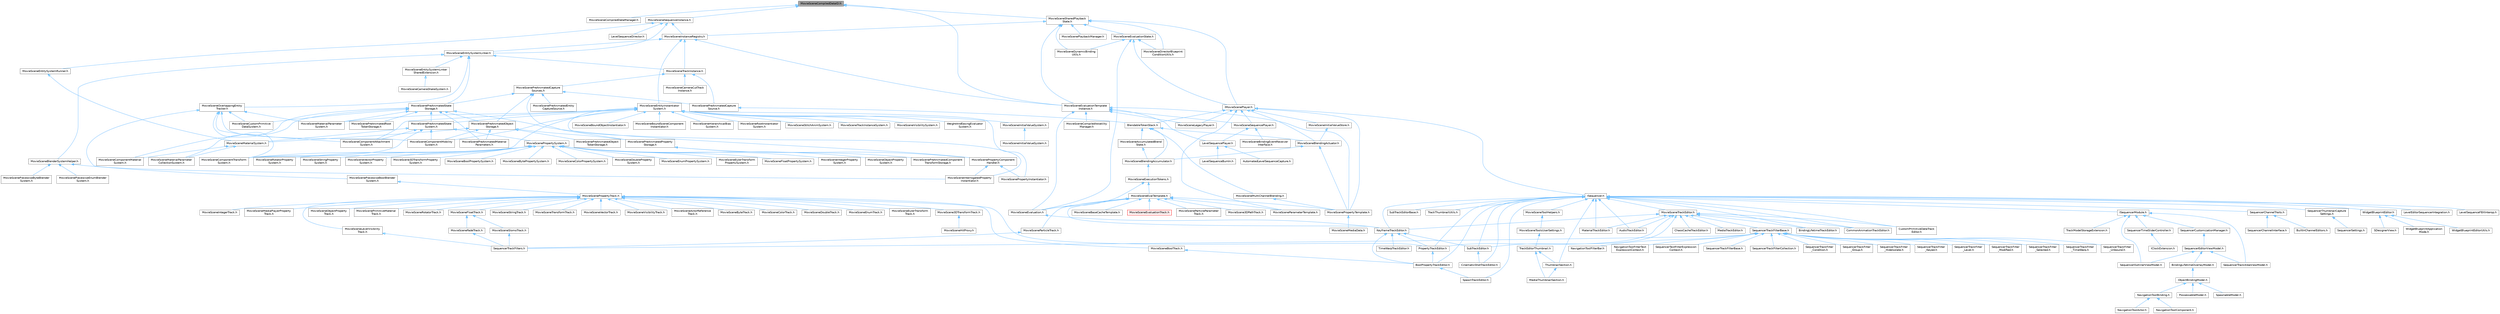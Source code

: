 digraph "MovieSceneCompiledDataID.h"
{
 // INTERACTIVE_SVG=YES
 // LATEX_PDF_SIZE
  bgcolor="transparent";
  edge [fontname=Helvetica,fontsize=10,labelfontname=Helvetica,labelfontsize=10];
  node [fontname=Helvetica,fontsize=10,shape=box,height=0.2,width=0.4];
  Node1 [id="Node000001",label="MovieSceneCompiledDataID.h",height=0.2,width=0.4,color="gray40", fillcolor="grey60", style="filled", fontcolor="black",tooltip=" "];
  Node1 -> Node2 [id="edge1_Node000001_Node000002",dir="back",color="steelblue1",style="solid",tooltip=" "];
  Node2 [id="Node000002",label="MovieSceneCompiledDataManager.h",height=0.2,width=0.4,color="grey40", fillcolor="white", style="filled",URL="$d7/d59/MovieSceneCompiledDataManager_8h.html",tooltip=" "];
  Node1 -> Node3 [id="edge2_Node000001_Node000003",dir="back",color="steelblue1",style="solid",tooltip=" "];
  Node3 [id="Node000003",label="MovieSceneEvaluationTemplate\lInstance.h",height=0.2,width=0.4,color="grey40", fillcolor="white", style="filled",URL="$dc/d63/MovieSceneEvaluationTemplateInstance_8h.html",tooltip=" "];
  Node3 -> Node4 [id="edge3_Node000003_Node000004",dir="back",color="steelblue1",style="solid",tooltip=" "];
  Node4 [id="Node000004",label="LevelSequencePlayer.h",height=0.2,width=0.4,color="grey40", fillcolor="white", style="filled",URL="$d0/d5e/LevelSequencePlayer_8h.html",tooltip=" "];
  Node4 -> Node5 [id="edge4_Node000004_Node000005",dir="back",color="steelblue1",style="solid",tooltip=" "];
  Node5 [id="Node000005",label="AutomatedLevelSequenceCapture.h",height=0.2,width=0.4,color="grey40", fillcolor="white", style="filled",URL="$d4/d3e/AutomatedLevelSequenceCapture_8h.html",tooltip=" "];
  Node4 -> Node6 [id="edge5_Node000004_Node000006",dir="back",color="steelblue1",style="solid",tooltip=" "];
  Node6 [id="Node000006",label="LevelSequenceBurnIn.h",height=0.2,width=0.4,color="grey40", fillcolor="white", style="filled",URL="$d2/d6b/LevelSequenceBurnIn_8h.html",tooltip=" "];
  Node3 -> Node7 [id="edge6_Node000003_Node000007",dir="back",color="steelblue1",style="solid",tooltip=" "];
  Node7 [id="Node000007",label="MovieSceneCompiledVolatility\lManager.h",height=0.2,width=0.4,color="grey40", fillcolor="white", style="filled",URL="$db/ddd/MovieSceneCompiledVolatilityManager_8h.html",tooltip=" "];
  Node3 -> Node8 [id="edge7_Node000003_Node000008",dir="back",color="steelblue1",style="solid",tooltip=" "];
  Node8 [id="Node000008",label="MovieSceneEvaluation.h",height=0.2,width=0.4,color="grey40", fillcolor="white", style="filled",URL="$dc/ded/MovieSceneEvaluation_8h.html",tooltip=" "];
  Node8 -> Node9 [id="edge8_Node000008_Node000009",dir="back",color="steelblue1",style="solid",tooltip=" "];
  Node9 [id="Node000009",label="KeyframeTrackEditor.h",height=0.2,width=0.4,color="grey40", fillcolor="white", style="filled",URL="$dd/d47/KeyframeTrackEditor_8h.html",tooltip=" "];
  Node9 -> Node10 [id="edge9_Node000009_Node000010",dir="back",color="steelblue1",style="solid",tooltip=" "];
  Node10 [id="Node000010",label="BoolPropertyTrackEditor.h",height=0.2,width=0.4,color="grey40", fillcolor="white", style="filled",URL="$db/d07/BoolPropertyTrackEditor_8h.html",tooltip=" "];
  Node10 -> Node11 [id="edge10_Node000010_Node000011",dir="back",color="steelblue1",style="solid",tooltip=" "];
  Node11 [id="Node000011",label="SpawnTrackEditor.h",height=0.2,width=0.4,color="grey40", fillcolor="white", style="filled",URL="$d5/dac/SpawnTrackEditor_8h.html",tooltip=" "];
  Node9 -> Node12 [id="edge11_Node000009_Node000012",dir="back",color="steelblue1",style="solid",tooltip=" "];
  Node12 [id="Node000012",label="PropertyTrackEditor.h",height=0.2,width=0.4,color="grey40", fillcolor="white", style="filled",URL="$da/d9a/PropertyTrackEditor_8h.html",tooltip=" "];
  Node12 -> Node10 [id="edge12_Node000012_Node000010",dir="back",color="steelblue1",style="solid",tooltip=" "];
  Node9 -> Node13 [id="edge13_Node000009_Node000013",dir="back",color="steelblue1",style="solid",tooltip=" "];
  Node13 [id="Node000013",label="SubTrackEditor.h",height=0.2,width=0.4,color="grey40", fillcolor="white", style="filled",URL="$d8/d5b/SubTrackEditor_8h.html",tooltip=" "];
  Node13 -> Node14 [id="edge14_Node000013_Node000014",dir="back",color="steelblue1",style="solid",tooltip=" "];
  Node14 [id="Node000014",label="CinematicShotTrackEditor.h",height=0.2,width=0.4,color="grey40", fillcolor="white", style="filled",URL="$d3/d0c/CinematicShotTrackEditor_8h.html",tooltip=" "];
  Node9 -> Node15 [id="edge15_Node000009_Node000015",dir="back",color="steelblue1",style="solid",tooltip=" "];
  Node15 [id="Node000015",label="TimeWarpTrackEditor.h",height=0.2,width=0.4,color="grey40", fillcolor="white", style="filled",URL="$dc/d2e/TimeWarpTrackEditor_8h.html",tooltip=" "];
  Node3 -> Node16 [id="edge16_Node000003_Node000016",dir="back",color="steelblue1",style="solid",tooltip=" "];
  Node16 [id="Node000016",label="MovieSceneLegacyPlayer.h",height=0.2,width=0.4,color="grey40", fillcolor="white", style="filled",URL="$d7/dfb/MovieSceneLegacyPlayer_8h.html",tooltip=" "];
  Node3 -> Node17 [id="edge17_Node000003_Node000017",dir="back",color="steelblue1",style="solid",tooltip=" "];
  Node17 [id="Node000017",label="MovieScenePropertyTemplate.h",height=0.2,width=0.4,color="grey40", fillcolor="white", style="filled",URL="$d9/d24/MovieScenePropertyTemplate_8h.html",tooltip=" "];
  Node17 -> Node18 [id="edge18_Node000017_Node000018",dir="back",color="steelblue1",style="solid",tooltip=" "];
  Node18 [id="Node000018",label="MovieSceneMediaData.h",height=0.2,width=0.4,color="grey40", fillcolor="white", style="filled",URL="$de/db0/MovieSceneMediaData_8h.html",tooltip=" "];
  Node3 -> Node19 [id="edge19_Node000003_Node000019",dir="back",color="steelblue1",style="solid",tooltip=" "];
  Node19 [id="Node000019",label="MovieSceneSequencePlayer.h",height=0.2,width=0.4,color="grey40", fillcolor="white", style="filled",URL="$d3/d08/MovieSceneSequencePlayer_8h.html",tooltip=" "];
  Node19 -> Node4 [id="edge20_Node000019_Node000004",dir="back",color="steelblue1",style="solid",tooltip=" "];
  Node19 -> Node20 [id="edge21_Node000019_Node000020",dir="back",color="steelblue1",style="solid",tooltip=" "];
  Node20 [id="Node000020",label="MovieSceneBindingEventReceiver\lInterface.h",height=0.2,width=0.4,color="grey40", fillcolor="white", style="filled",URL="$df/d39/MovieSceneBindingEventReceiverInterface_8h.html",tooltip=" "];
  Node1 -> Node21 [id="edge22_Node000001_Node000021",dir="back",color="steelblue1",style="solid",tooltip=" "];
  Node21 [id="Node000021",label="MovieSceneSequenceInstance.h",height=0.2,width=0.4,color="grey40", fillcolor="white", style="filled",URL="$d1/d07/MovieSceneSequenceInstance_8h.html",tooltip=" "];
  Node21 -> Node22 [id="edge23_Node000021_Node000022",dir="back",color="steelblue1",style="solid",tooltip=" "];
  Node22 [id="Node000022",label="LevelSequenceDirector.h",height=0.2,width=0.4,color="grey40", fillcolor="white", style="filled",URL="$d8/d00/LevelSequenceDirector_8h.html",tooltip=" "];
  Node21 -> Node23 [id="edge24_Node000021_Node000023",dir="back",color="steelblue1",style="solid",tooltip=" "];
  Node23 [id="Node000023",label="MovieSceneEntitySystemLinker.h",height=0.2,width=0.4,color="grey40", fillcolor="white", style="filled",URL="$d9/d16/MovieSceneEntitySystemLinker_8h.html",tooltip=" "];
  Node23 -> Node24 [id="edge25_Node000023_Node000024",dir="back",color="steelblue1",style="solid",tooltip=" "];
  Node24 [id="Node000024",label="MovieSceneBlenderSystemHelper.h",height=0.2,width=0.4,color="grey40", fillcolor="white", style="filled",URL="$d5/d47/MovieSceneBlenderSystemHelper_8h.html",tooltip=" "];
  Node24 -> Node25 [id="edge26_Node000024_Node000025",dir="back",color="steelblue1",style="solid",tooltip=" "];
  Node25 [id="Node000025",label="MovieScenePiecewiseBoolBlender\lSystem.h",height=0.2,width=0.4,color="grey40", fillcolor="white", style="filled",URL="$d7/d27/MovieScenePiecewiseBoolBlenderSystem_8h.html",tooltip=" "];
  Node25 -> Node26 [id="edge27_Node000025_Node000026",dir="back",color="steelblue1",style="solid",tooltip=" "];
  Node26 [id="Node000026",label="MovieScenePropertyTrack.h",height=0.2,width=0.4,color="grey40", fillcolor="white", style="filled",URL="$da/d0c/MovieScenePropertyTrack_8h.html",tooltip=" "];
  Node26 -> Node27 [id="edge28_Node000026_Node000027",dir="back",color="steelblue1",style="solid",tooltip=" "];
  Node27 [id="Node000027",label="MovieScene3DTransformTrack.h",height=0.2,width=0.4,color="grey40", fillcolor="white", style="filled",URL="$d9/d06/MovieScene3DTransformTrack_8h.html",tooltip=" "];
  Node27 -> Node28 [id="edge29_Node000027_Node000028",dir="back",color="steelblue1",style="solid",tooltip=" "];
  Node28 [id="Node000028",label="MovieSceneHitProxy.h",height=0.2,width=0.4,color="grey40", fillcolor="white", style="filled",URL="$d0/d01/MovieSceneHitProxy_8h.html",tooltip=" "];
  Node26 -> Node29 [id="edge30_Node000026_Node000029",dir="back",color="steelblue1",style="solid",tooltip=" "];
  Node29 [id="Node000029",label="MovieSceneActorReference\lTrack.h",height=0.2,width=0.4,color="grey40", fillcolor="white", style="filled",URL="$d9/d9b/MovieSceneActorReferenceTrack_8h.html",tooltip=" "];
  Node26 -> Node30 [id="edge31_Node000026_Node000030",dir="back",color="steelblue1",style="solid",tooltip=" "];
  Node30 [id="Node000030",label="MovieSceneBoolTrack.h",height=0.2,width=0.4,color="grey40", fillcolor="white", style="filled",URL="$d7/ddf/MovieSceneBoolTrack_8h.html",tooltip=" "];
  Node30 -> Node10 [id="edge32_Node000030_Node000010",dir="back",color="steelblue1",style="solid",tooltip=" "];
  Node26 -> Node31 [id="edge33_Node000026_Node000031",dir="back",color="steelblue1",style="solid",tooltip=" "];
  Node31 [id="Node000031",label="MovieSceneByteTrack.h",height=0.2,width=0.4,color="grey40", fillcolor="white", style="filled",URL="$dc/d79/MovieSceneByteTrack_8h.html",tooltip=" "];
  Node26 -> Node32 [id="edge34_Node000026_Node000032",dir="back",color="steelblue1",style="solid",tooltip=" "];
  Node32 [id="Node000032",label="MovieSceneColorTrack.h",height=0.2,width=0.4,color="grey40", fillcolor="white", style="filled",URL="$d8/df9/MovieSceneColorTrack_8h.html",tooltip=" "];
  Node26 -> Node33 [id="edge35_Node000026_Node000033",dir="back",color="steelblue1",style="solid",tooltip=" "];
  Node33 [id="Node000033",label="MovieSceneDoubleTrack.h",height=0.2,width=0.4,color="grey40", fillcolor="white", style="filled",URL="$de/d31/MovieSceneDoubleTrack_8h.html",tooltip=" "];
  Node26 -> Node34 [id="edge36_Node000026_Node000034",dir="back",color="steelblue1",style="solid",tooltip=" "];
  Node34 [id="Node000034",label="MovieSceneEnumTrack.h",height=0.2,width=0.4,color="grey40", fillcolor="white", style="filled",URL="$d6/d95/MovieSceneEnumTrack_8h.html",tooltip=" "];
  Node26 -> Node35 [id="edge37_Node000026_Node000035",dir="back",color="steelblue1",style="solid",tooltip=" "];
  Node35 [id="Node000035",label="MovieSceneEulerTransform\lTrack.h",height=0.2,width=0.4,color="grey40", fillcolor="white", style="filled",URL="$d7/d3a/MovieSceneEulerTransformTrack_8h.html",tooltip=" "];
  Node26 -> Node36 [id="edge38_Node000026_Node000036",dir="back",color="steelblue1",style="solid",tooltip=" "];
  Node36 [id="Node000036",label="MovieSceneFloatTrack.h",height=0.2,width=0.4,color="grey40", fillcolor="white", style="filled",URL="$dc/d88/MovieSceneFloatTrack_8h.html",tooltip=" "];
  Node36 -> Node37 [id="edge39_Node000036_Node000037",dir="back",color="steelblue1",style="solid",tooltip=" "];
  Node37 [id="Node000037",label="MovieSceneFadeTrack.h",height=0.2,width=0.4,color="grey40", fillcolor="white", style="filled",URL="$d3/dd6/MovieSceneFadeTrack_8h.html",tooltip=" "];
  Node37 -> Node38 [id="edge40_Node000037_Node000038",dir="back",color="steelblue1",style="solid",tooltip=" "];
  Node38 [id="Node000038",label="SequencerTrackFilters.h",height=0.2,width=0.4,color="grey40", fillcolor="white", style="filled",URL="$df/d72/SequencerTrackFilters_8h.html",tooltip=" "];
  Node36 -> Node39 [id="edge41_Node000036_Node000039",dir="back",color="steelblue1",style="solid",tooltip=" "];
  Node39 [id="Node000039",label="MovieSceneSlomoTrack.h",height=0.2,width=0.4,color="grey40", fillcolor="white", style="filled",URL="$d3/d88/MovieSceneSlomoTrack_8h.html",tooltip=" "];
  Node39 -> Node38 [id="edge42_Node000039_Node000038",dir="back",color="steelblue1",style="solid",tooltip=" "];
  Node26 -> Node40 [id="edge43_Node000026_Node000040",dir="back",color="steelblue1",style="solid",tooltip=" "];
  Node40 [id="Node000040",label="MovieSceneIntegerTrack.h",height=0.2,width=0.4,color="grey40", fillcolor="white", style="filled",URL="$d9/d1a/MovieSceneIntegerTrack_8h.html",tooltip=" "];
  Node26 -> Node41 [id="edge44_Node000026_Node000041",dir="back",color="steelblue1",style="solid",tooltip=" "];
  Node41 [id="Node000041",label="MovieSceneLevelVisibility\lTrack.h",height=0.2,width=0.4,color="grey40", fillcolor="white", style="filled",URL="$d8/dae/MovieSceneLevelVisibilityTrack_8h.html",tooltip=" "];
  Node41 -> Node38 [id="edge45_Node000041_Node000038",dir="back",color="steelblue1",style="solid",tooltip=" "];
  Node26 -> Node42 [id="edge46_Node000026_Node000042",dir="back",color="steelblue1",style="solid",tooltip=" "];
  Node42 [id="Node000042",label="MovieSceneMediaPlayerProperty\lTrack.h",height=0.2,width=0.4,color="grey40", fillcolor="white", style="filled",URL="$d4/da1/MovieSceneMediaPlayerPropertyTrack_8h.html",tooltip=" "];
  Node26 -> Node43 [id="edge47_Node000026_Node000043",dir="back",color="steelblue1",style="solid",tooltip=" "];
  Node43 [id="Node000043",label="MovieSceneObjectProperty\lTrack.h",height=0.2,width=0.4,color="grey40", fillcolor="white", style="filled",URL="$dc/da9/MovieSceneObjectPropertyTrack_8h.html",tooltip=" "];
  Node26 -> Node44 [id="edge48_Node000026_Node000044",dir="back",color="steelblue1",style="solid",tooltip=" "];
  Node44 [id="Node000044",label="MovieScenePrimitiveMaterial\lTrack.h",height=0.2,width=0.4,color="grey40", fillcolor="white", style="filled",URL="$dc/dc4/MovieScenePrimitiveMaterialTrack_8h.html",tooltip=" "];
  Node26 -> Node45 [id="edge49_Node000026_Node000045",dir="back",color="steelblue1",style="solid",tooltip=" "];
  Node45 [id="Node000045",label="MovieSceneRotatorTrack.h",height=0.2,width=0.4,color="grey40", fillcolor="white", style="filled",URL="$d3/d8f/MovieSceneRotatorTrack_8h.html",tooltip=" "];
  Node26 -> Node46 [id="edge50_Node000026_Node000046",dir="back",color="steelblue1",style="solid",tooltip=" "];
  Node46 [id="Node000046",label="MovieSceneStringTrack.h",height=0.2,width=0.4,color="grey40", fillcolor="white", style="filled",URL="$dd/d54/MovieSceneStringTrack_8h.html",tooltip=" "];
  Node26 -> Node47 [id="edge51_Node000026_Node000047",dir="back",color="steelblue1",style="solid",tooltip=" "];
  Node47 [id="Node000047",label="MovieSceneTransformTrack.h",height=0.2,width=0.4,color="grey40", fillcolor="white", style="filled",URL="$df/d57/MovieSceneTransformTrack_8h.html",tooltip=" "];
  Node26 -> Node48 [id="edge52_Node000026_Node000048",dir="back",color="steelblue1",style="solid",tooltip=" "];
  Node48 [id="Node000048",label="MovieSceneVectorTrack.h",height=0.2,width=0.4,color="grey40", fillcolor="white", style="filled",URL="$d8/d5e/MovieSceneVectorTrack_8h.html",tooltip=" "];
  Node26 -> Node49 [id="edge53_Node000026_Node000049",dir="back",color="steelblue1",style="solid",tooltip=" "];
  Node49 [id="Node000049",label="MovieSceneVisibilityTrack.h",height=0.2,width=0.4,color="grey40", fillcolor="white", style="filled",URL="$dd/d5e/MovieSceneVisibilityTrack_8h.html",tooltip=" "];
  Node26 -> Node12 [id="edge54_Node000026_Node000012",dir="back",color="steelblue1",style="solid",tooltip=" "];
  Node24 -> Node50 [id="edge55_Node000024_Node000050",dir="back",color="steelblue1",style="solid",tooltip=" "];
  Node50 [id="Node000050",label="MovieScenePiecewiseByteBlender\lSystem.h",height=0.2,width=0.4,color="grey40", fillcolor="white", style="filled",URL="$d7/dde/MovieScenePiecewiseByteBlenderSystem_8h.html",tooltip=" "];
  Node24 -> Node51 [id="edge56_Node000024_Node000051",dir="back",color="steelblue1",style="solid",tooltip=" "];
  Node51 [id="Node000051",label="MovieScenePiecewiseEnumBlender\lSystem.h",height=0.2,width=0.4,color="grey40", fillcolor="white", style="filled",URL="$d4/dfe/MovieScenePiecewiseEnumBlenderSystem_8h.html",tooltip=" "];
  Node23 -> Node52 [id="edge57_Node000023_Node000052",dir="back",color="steelblue1",style="solid",tooltip=" "];
  Node52 [id="Node000052",label="MovieSceneEntitySystemLinker\lSharedExtension.h",height=0.2,width=0.4,color="grey40", fillcolor="white", style="filled",URL="$dc/df1/MovieSceneEntitySystemLinkerSharedExtension_8h.html",tooltip=" "];
  Node52 -> Node53 [id="edge58_Node000052_Node000053",dir="back",color="steelblue1",style="solid",tooltip=" "];
  Node53 [id="Node000053",label="MovieSceneCameraShakeSystem.h",height=0.2,width=0.4,color="grey40", fillcolor="white", style="filled",URL="$d2/dcc/MovieSceneCameraShakeSystem_8h.html",tooltip=" "];
  Node23 -> Node54 [id="edge59_Node000023_Node000054",dir="back",color="steelblue1",style="solid",tooltip=" "];
  Node54 [id="Node000054",label="MovieSceneOverlappingEntity\lTracker.h",height=0.2,width=0.4,color="grey40", fillcolor="white", style="filled",URL="$db/d41/MovieSceneOverlappingEntityTracker_8h.html",tooltip=" "];
  Node54 -> Node55 [id="edge60_Node000054_Node000055",dir="back",color="steelblue1",style="solid",tooltip=" "];
  Node55 [id="Node000055",label="MovieSceneComponentAttachment\lSystem.h",height=0.2,width=0.4,color="grey40", fillcolor="white", style="filled",URL="$d9/db3/MovieSceneComponentAttachmentSystem_8h.html",tooltip=" "];
  Node54 -> Node56 [id="edge61_Node000054_Node000056",dir="back",color="steelblue1",style="solid",tooltip=" "];
  Node56 [id="Node000056",label="MovieSceneComponentMobility\lSystem.h",height=0.2,width=0.4,color="grey40", fillcolor="white", style="filled",URL="$d7/dca/MovieSceneComponentMobilitySystem_8h.html",tooltip=" "];
  Node54 -> Node57 [id="edge62_Node000054_Node000057",dir="back",color="steelblue1",style="solid",tooltip=" "];
  Node57 [id="Node000057",label="MovieSceneComponentTransform\lSystem.h",height=0.2,width=0.4,color="grey40", fillcolor="white", style="filled",URL="$d1/d3e/MovieSceneComponentTransformSystem_8h.html",tooltip=" "];
  Node54 -> Node58 [id="edge63_Node000054_Node000058",dir="back",color="steelblue1",style="solid",tooltip=" "];
  Node58 [id="Node000058",label="MovieSceneCustomPrimitive\lDataSystem.h",height=0.2,width=0.4,color="grey40", fillcolor="white", style="filled",URL="$d1/da0/MovieSceneCustomPrimitiveDataSystem_8h.html",tooltip=" "];
  Node54 -> Node59 [id="edge64_Node000054_Node000059",dir="back",color="steelblue1",style="solid",tooltip=" "];
  Node59 [id="Node000059",label="MovieSceneInterrogatedProperty\lInstantiator.h",height=0.2,width=0.4,color="grey40", fillcolor="white", style="filled",URL="$df/d43/MovieSceneInterrogatedPropertyInstantiator_8h.html",tooltip=" "];
  Node54 -> Node60 [id="edge65_Node000054_Node000060",dir="back",color="steelblue1",style="solid",tooltip=" "];
  Node60 [id="Node000060",label="MovieSceneMaterialParameter\lSystem.h",height=0.2,width=0.4,color="grey40", fillcolor="white", style="filled",URL="$d9/d38/MovieSceneMaterialParameterSystem_8h.html",tooltip=" "];
  Node23 -> Node61 [id="edge66_Node000023_Node000061",dir="back",color="steelblue1",style="solid",tooltip=" "];
  Node61 [id="Node000061",label="MovieScenePreAnimatedState\lStorage.h",height=0.2,width=0.4,color="grey40", fillcolor="white", style="filled",URL="$db/d56/MovieScenePreAnimatedStateStorage_8h.html",tooltip=" "];
  Node61 -> Node62 [id="edge67_Node000061_Node000062",dir="back",color="steelblue1",style="solid",tooltip=" "];
  Node62 [id="Node000062",label="MovieSceneComponentMaterial\lSystem.h",height=0.2,width=0.4,color="grey40", fillcolor="white", style="filled",URL="$d7/d7c/MovieSceneComponentMaterialSystem_8h.html",tooltip=" "];
  Node61 -> Node58 [id="edge68_Node000061_Node000058",dir="back",color="steelblue1",style="solid",tooltip=" "];
  Node61 -> Node63 [id="edge69_Node000061_Node000063",dir="back",color="steelblue1",style="solid",tooltip=" "];
  Node63 [id="Node000063",label="MovieSceneMaterialParameter\lCollectionSystem.h",height=0.2,width=0.4,color="grey40", fillcolor="white", style="filled",URL="$d4/d18/MovieSceneMaterialParameterCollectionSystem_8h.html",tooltip=" "];
  Node61 -> Node60 [id="edge70_Node000061_Node000060",dir="back",color="steelblue1",style="solid",tooltip=" "];
  Node61 -> Node64 [id="edge71_Node000061_Node000064",dir="back",color="steelblue1",style="solid",tooltip=" "];
  Node64 [id="Node000064",label="MovieScenePreAnimatedMaterial\lParameters.h",height=0.2,width=0.4,color="grey40", fillcolor="white", style="filled",URL="$d9/dac/MovieScenePreAnimatedMaterialParameters_8h.html",tooltip=" "];
  Node61 -> Node65 [id="edge72_Node000061_Node000065",dir="back",color="steelblue1",style="solid",tooltip=" "];
  Node65 [id="Node000065",label="MovieScenePreAnimatedObject\lStorage.h",height=0.2,width=0.4,color="grey40", fillcolor="white", style="filled",URL="$d1/dc5/MovieScenePreAnimatedObjectStorage_8h.html",tooltip=" "];
  Node65 -> Node56 [id="edge73_Node000065_Node000056",dir="back",color="steelblue1",style="solid",tooltip=" "];
  Node65 -> Node66 [id="edge74_Node000065_Node000066",dir="back",color="steelblue1",style="solid",tooltip=" "];
  Node66 [id="Node000066",label="MovieSceneMaterialSystem.h",height=0.2,width=0.4,color="grey40", fillcolor="white", style="filled",URL="$d2/d2f/MovieSceneMaterialSystem_8h.html",tooltip=" "];
  Node66 -> Node62 [id="edge75_Node000066_Node000062",dir="back",color="steelblue1",style="solid",tooltip=" "];
  Node66 -> Node63 [id="edge76_Node000066_Node000063",dir="back",color="steelblue1",style="solid",tooltip=" "];
  Node65 -> Node64 [id="edge77_Node000065_Node000064",dir="back",color="steelblue1",style="solid",tooltip=" "];
  Node65 -> Node67 [id="edge78_Node000065_Node000067",dir="back",color="steelblue1",style="solid",tooltip=" "];
  Node67 [id="Node000067",label="MovieScenePreAnimatedObject\lTokenStorage.h",height=0.2,width=0.4,color="grey40", fillcolor="white", style="filled",URL="$dc/d07/MovieScenePreAnimatedObjectTokenStorage_8h.html",tooltip=" "];
  Node65 -> Node68 [id="edge79_Node000065_Node000068",dir="back",color="steelblue1",style="solid",tooltip=" "];
  Node68 [id="Node000068",label="MovieScenePreAnimatedProperty\lStorage.h",height=0.2,width=0.4,color="grey40", fillcolor="white", style="filled",URL="$de/d55/MovieScenePreAnimatedPropertyStorage_8h.html",tooltip=" "];
  Node68 -> Node69 [id="edge80_Node000068_Node000069",dir="back",color="steelblue1",style="solid",tooltip=" "];
  Node69 [id="Node000069",label="MovieScenePreAnimatedComponent\lTransformStorage.h",height=0.2,width=0.4,color="grey40", fillcolor="white", style="filled",URL="$d9/d84/MovieScenePreAnimatedComponentTransformStorage_8h.html",tooltip=" "];
  Node68 -> Node70 [id="edge81_Node000068_Node000070",dir="back",color="steelblue1",style="solid",tooltip=" "];
  Node70 [id="Node000070",label="MovieScenePropertyComponent\lHandler.h",height=0.2,width=0.4,color="grey40", fillcolor="white", style="filled",URL="$d1/d1c/MovieScenePropertyComponentHandler_8h.html",tooltip=" "];
  Node70 -> Node59 [id="edge82_Node000070_Node000059",dir="back",color="steelblue1",style="solid",tooltip=" "];
  Node70 -> Node71 [id="edge83_Node000070_Node000071",dir="back",color="steelblue1",style="solid",tooltip=" "];
  Node71 [id="Node000071",label="MovieScenePropertyInstantiator.h",height=0.2,width=0.4,color="grey40", fillcolor="white", style="filled",URL="$d2/ddc/MovieScenePropertyInstantiator_8h.html",tooltip=" "];
  Node61 -> Node72 [id="edge84_Node000061_Node000072",dir="back",color="steelblue1",style="solid",tooltip=" "];
  Node72 [id="Node000072",label="MovieScenePreAnimatedRoot\lTokenStorage.h",height=0.2,width=0.4,color="grey40", fillcolor="white", style="filled",URL="$d1/db6/MovieScenePreAnimatedRootTokenStorage_8h.html",tooltip=" "];
  Node61 -> Node73 [id="edge85_Node000061_Node000073",dir="back",color="steelblue1",style="solid",tooltip=" "];
  Node73 [id="Node000073",label="MovieScenePreAnimatedState\lSystem.h",height=0.2,width=0.4,color="grey40", fillcolor="white", style="filled",URL="$df/d2d/MovieScenePreAnimatedStateSystem_8h.html",tooltip=" "];
  Node73 -> Node55 [id="edge86_Node000073_Node000055",dir="back",color="steelblue1",style="solid",tooltip=" "];
  Node73 -> Node56 [id="edge87_Node000073_Node000056",dir="back",color="steelblue1",style="solid",tooltip=" "];
  Node73 -> Node57 [id="edge88_Node000073_Node000057",dir="back",color="steelblue1",style="solid",tooltip=" "];
  Node73 -> Node66 [id="edge89_Node000073_Node000066",dir="back",color="steelblue1",style="solid",tooltip=" "];
  Node73 -> Node74 [id="edge90_Node000073_Node000074",dir="back",color="steelblue1",style="solid",tooltip=" "];
  Node74 [id="Node000074",label="MovieScenePropertySystem.h",height=0.2,width=0.4,color="grey40", fillcolor="white", style="filled",URL="$dd/d75/MovieScenePropertySystem_8h.html",tooltip=" "];
  Node74 -> Node75 [id="edge91_Node000074_Node000075",dir="back",color="steelblue1",style="solid",tooltip=" "];
  Node75 [id="Node000075",label="MovieScene3DTransformProperty\lSystem.h",height=0.2,width=0.4,color="grey40", fillcolor="white", style="filled",URL="$dc/d97/MovieScene3DTransformPropertySystem_8h.html",tooltip=" "];
  Node74 -> Node76 [id="edge92_Node000074_Node000076",dir="back",color="steelblue1",style="solid",tooltip=" "];
  Node76 [id="Node000076",label="MovieSceneBoolPropertySystem.h",height=0.2,width=0.4,color="grey40", fillcolor="white", style="filled",URL="$d4/d0f/MovieSceneBoolPropertySystem_8h.html",tooltip=" "];
  Node74 -> Node77 [id="edge93_Node000074_Node000077",dir="back",color="steelblue1",style="solid",tooltip=" "];
  Node77 [id="Node000077",label="MovieSceneBytePropertySystem.h",height=0.2,width=0.4,color="grey40", fillcolor="white", style="filled",URL="$d7/d22/MovieSceneBytePropertySystem_8h.html",tooltip=" "];
  Node74 -> Node78 [id="edge94_Node000074_Node000078",dir="back",color="steelblue1",style="solid",tooltip=" "];
  Node78 [id="Node000078",label="MovieSceneColorPropertySystem.h",height=0.2,width=0.4,color="grey40", fillcolor="white", style="filled",URL="$d4/d03/MovieSceneColorPropertySystem_8h.html",tooltip=" "];
  Node74 -> Node57 [id="edge95_Node000074_Node000057",dir="back",color="steelblue1",style="solid",tooltip=" "];
  Node74 -> Node79 [id="edge96_Node000074_Node000079",dir="back",color="steelblue1",style="solid",tooltip=" "];
  Node79 [id="Node000079",label="MovieSceneDoubleProperty\lSystem.h",height=0.2,width=0.4,color="grey40", fillcolor="white", style="filled",URL="$df/d84/MovieSceneDoublePropertySystem_8h.html",tooltip=" "];
  Node74 -> Node80 [id="edge97_Node000074_Node000080",dir="back",color="steelblue1",style="solid",tooltip=" "];
  Node80 [id="Node000080",label="MovieSceneEnumPropertySystem.h",height=0.2,width=0.4,color="grey40", fillcolor="white", style="filled",URL="$d7/dc8/MovieSceneEnumPropertySystem_8h.html",tooltip=" "];
  Node74 -> Node81 [id="edge98_Node000074_Node000081",dir="back",color="steelblue1",style="solid",tooltip=" "];
  Node81 [id="Node000081",label="MovieSceneEulerTransform\lPropertySystem.h",height=0.2,width=0.4,color="grey40", fillcolor="white", style="filled",URL="$dd/d14/MovieSceneEulerTransformPropertySystem_8h.html",tooltip=" "];
  Node74 -> Node82 [id="edge99_Node000074_Node000082",dir="back",color="steelblue1",style="solid",tooltip=" "];
  Node82 [id="Node000082",label="MovieSceneFloatPropertySystem.h",height=0.2,width=0.4,color="grey40", fillcolor="white", style="filled",URL="$d0/de6/MovieSceneFloatPropertySystem_8h.html",tooltip=" "];
  Node74 -> Node83 [id="edge100_Node000074_Node000083",dir="back",color="steelblue1",style="solid",tooltip=" "];
  Node83 [id="Node000083",label="MovieSceneIntegerProperty\lSystem.h",height=0.2,width=0.4,color="grey40", fillcolor="white", style="filled",URL="$d3/d1a/MovieSceneIntegerPropertySystem_8h.html",tooltip=" "];
  Node74 -> Node84 [id="edge101_Node000074_Node000084",dir="back",color="steelblue1",style="solid",tooltip=" "];
  Node84 [id="Node000084",label="MovieSceneObjectProperty\lSystem.h",height=0.2,width=0.4,color="grey40", fillcolor="white", style="filled",URL="$d8/d20/MovieSceneObjectPropertySystem_8h.html",tooltip=" "];
  Node74 -> Node85 [id="edge102_Node000074_Node000085",dir="back",color="steelblue1",style="solid",tooltip=" "];
  Node85 [id="Node000085",label="MovieSceneRotatorProperty\lSystem.h",height=0.2,width=0.4,color="grey40", fillcolor="white", style="filled",URL="$d6/d74/MovieSceneRotatorPropertySystem_8h.html",tooltip=" "];
  Node74 -> Node86 [id="edge103_Node000074_Node000086",dir="back",color="steelblue1",style="solid",tooltip=" "];
  Node86 [id="Node000086",label="MovieSceneStringProperty\lSystem.h",height=0.2,width=0.4,color="grey40", fillcolor="white", style="filled",URL="$d8/d8f/MovieSceneStringPropertySystem_8h.html",tooltip=" "];
  Node74 -> Node87 [id="edge104_Node000074_Node000087",dir="back",color="steelblue1",style="solid",tooltip=" "];
  Node87 [id="Node000087",label="MovieSceneVectorProperty\lSystem.h",height=0.2,width=0.4,color="grey40", fillcolor="white", style="filled",URL="$da/d10/MovieSceneVectorPropertySystem_8h.html",tooltip=" "];
  Node61 -> Node70 [id="edge105_Node000061_Node000070",dir="back",color="steelblue1",style="solid",tooltip=" "];
  Node23 -> Node88 [id="edge106_Node000023_Node000088",dir="back",color="steelblue1",style="solid",tooltip=" "];
  Node88 [id="Node000088",label="MovieSceneTrackInstance.h",height=0.2,width=0.4,color="grey40", fillcolor="white", style="filled",URL="$d4/d28/MovieSceneTrackInstance_8h.html",tooltip=" "];
  Node88 -> Node89 [id="edge107_Node000088_Node000089",dir="back",color="steelblue1",style="solid",tooltip=" "];
  Node89 [id="Node000089",label="MovieSceneCameraCutTrack\lInstance.h",height=0.2,width=0.4,color="grey40", fillcolor="white", style="filled",URL="$d3/d37/MovieSceneCameraCutTrackInstance_8h.html",tooltip=" "];
  Node88 -> Node90 [id="edge108_Node000088_Node000090",dir="back",color="steelblue1",style="solid",tooltip=" "];
  Node90 [id="Node000090",label="MovieScenePreAnimatedCapture\lSource.h",height=0.2,width=0.4,color="grey40", fillcolor="white", style="filled",URL="$d8/dd1/MovieScenePreAnimatedCaptureSource_8h.html",tooltip=" "];
  Node90 -> Node91 [id="edge109_Node000090_Node000091",dir="back",color="steelblue1",style="solid",tooltip=" "];
  Node91 [id="Node000091",label="BlendableTokenStack.h",height=0.2,width=0.4,color="grey40", fillcolor="white", style="filled",URL="$de/d3e/BlendableTokenStack_8h.html",tooltip=" "];
  Node91 -> Node92 [id="edge110_Node000091_Node000092",dir="back",color="steelblue1",style="solid",tooltip=" "];
  Node92 [id="Node000092",label="MovieSceneAccumulatedBlend\lState.h",height=0.2,width=0.4,color="grey40", fillcolor="white", style="filled",URL="$d6/d13/MovieSceneAccumulatedBlendState_8h.html",tooltip=" "];
  Node92 -> Node93 [id="edge111_Node000092_Node000093",dir="back",color="steelblue1",style="solid",tooltip=" "];
  Node93 [id="Node000093",label="MovieSceneBlendingAccumulator.h",height=0.2,width=0.4,color="grey40", fillcolor="white", style="filled",URL="$db/dc1/MovieSceneBlendingAccumulator_8h.html",tooltip=" "];
  Node93 -> Node94 [id="edge112_Node000093_Node000094",dir="back",color="steelblue1",style="solid",tooltip=" "];
  Node94 [id="Node000094",label="MovieSceneExecutionTokens.h",height=0.2,width=0.4,color="grey40", fillcolor="white", style="filled",URL="$d7/dd2/MovieSceneExecutionTokens_8h.html",tooltip=" "];
  Node94 -> Node95 [id="edge113_Node000094_Node000095",dir="back",color="steelblue1",style="solid",tooltip=" "];
  Node95 [id="Node000095",label="MovieSceneEvalTemplate.h",height=0.2,width=0.4,color="grey40", fillcolor="white", style="filled",URL="$d2/d6c/MovieSceneEvalTemplate_8h.html",tooltip=" "];
  Node95 -> Node9 [id="edge114_Node000095_Node000009",dir="back",color="steelblue1",style="solid",tooltip=" "];
  Node95 -> Node96 [id="edge115_Node000095_Node000096",dir="back",color="steelblue1",style="solid",tooltip=" "];
  Node96 [id="Node000096",label="MovieScene3DPathTrack.h",height=0.2,width=0.4,color="grey40", fillcolor="white", style="filled",URL="$d3/d57/MovieScene3DPathTrack_8h.html",tooltip=" "];
  Node95 -> Node97 [id="edge116_Node000095_Node000097",dir="back",color="steelblue1",style="solid",tooltip=" "];
  Node97 [id="Node000097",label="MovieSceneBaseCacheTemplate.h",height=0.2,width=0.4,color="grey40", fillcolor="white", style="filled",URL="$da/d0b/MovieSceneBaseCacheTemplate_8h.html",tooltip=" "];
  Node95 -> Node8 [id="edge117_Node000095_Node000008",dir="back",color="steelblue1",style="solid",tooltip=" "];
  Node95 -> Node98 [id="edge118_Node000095_Node000098",dir="back",color="steelblue1",style="solid",tooltip=" "];
  Node98 [id="Node000098",label="MovieSceneEvaluationTrack.h",height=0.2,width=0.4,color="red", fillcolor="#FFF0F0", style="filled",URL="$d1/de1/MovieSceneEvaluationTrack_8h.html",tooltip=" "];
  Node95 -> Node100 [id="edge119_Node000095_Node000100",dir="back",color="steelblue1",style="solid",tooltip=" "];
  Node100 [id="Node000100",label="MovieSceneParameterTemplate.h",height=0.2,width=0.4,color="grey40", fillcolor="white", style="filled",URL="$d9/df3/MovieSceneParameterTemplate_8h.html",tooltip=" "];
  Node95 -> Node101 [id="edge120_Node000095_Node000101",dir="back",color="steelblue1",style="solid",tooltip=" "];
  Node101 [id="Node000101",label="MovieSceneParticleParameter\lTrack.h",height=0.2,width=0.4,color="grey40", fillcolor="white", style="filled",URL="$d2/d09/MovieSceneParticleParameterTrack_8h.html",tooltip=" "];
  Node95 -> Node102 [id="edge121_Node000095_Node000102",dir="back",color="steelblue1",style="solid",tooltip=" "];
  Node102 [id="Node000102",label="MovieSceneParticleTrack.h",height=0.2,width=0.4,color="grey40", fillcolor="white", style="filled",URL="$dd/dba/MovieSceneParticleTrack_8h.html",tooltip=" "];
  Node102 -> Node38 [id="edge122_Node000102_Node000038",dir="back",color="steelblue1",style="solid",tooltip=" "];
  Node95 -> Node17 [id="edge123_Node000095_Node000017",dir="back",color="steelblue1",style="solid",tooltip=" "];
  Node94 -> Node8 [id="edge124_Node000094_Node000008",dir="back",color="steelblue1",style="solid",tooltip=" "];
  Node91 -> Node93 [id="edge125_Node000091_Node000093",dir="back",color="steelblue1",style="solid",tooltip=" "];
  Node91 -> Node103 [id="edge126_Node000091_Node000103",dir="back",color="steelblue1",style="solid",tooltip=" "];
  Node103 [id="Node000103",label="MovieSceneBlendingActuator.h",height=0.2,width=0.4,color="grey40", fillcolor="white", style="filled",URL="$d8/d5a/MovieSceneBlendingActuator_8h.html",tooltip=" "];
  Node103 -> Node93 [id="edge127_Node000103_Node000093",dir="back",color="steelblue1",style="solid",tooltip=" "];
  Node103 -> Node17 [id="edge128_Node000103_Node000017",dir="back",color="steelblue1",style="solid",tooltip=" "];
  Node91 -> Node104 [id="edge129_Node000091_Node000104",dir="back",color="steelblue1",style="solid",tooltip=" "];
  Node104 [id="Node000104",label="MovieSceneMultiChannelBlending.h",height=0.2,width=0.4,color="grey40", fillcolor="white", style="filled",URL="$d7/d5d/MovieSceneMultiChannelBlending_8h.html",tooltip=" "];
  Node104 -> Node17 [id="edge130_Node000104_Node000017",dir="back",color="steelblue1",style="solid",tooltip=" "];
  Node88 -> Node105 [id="edge131_Node000088_Node000105",dir="back",color="steelblue1",style="solid",tooltip=" "];
  Node105 [id="Node000105",label="MovieScenePreAnimatedCapture\lSources.h",height=0.2,width=0.4,color="grey40", fillcolor="white", style="filled",URL="$de/d2c/MovieScenePreAnimatedCaptureSources_8h.html",tooltip=" "];
  Node105 -> Node90 [id="edge132_Node000105_Node000090",dir="back",color="steelblue1",style="solid",tooltip=" "];
  Node105 -> Node106 [id="edge133_Node000105_Node000106",dir="back",color="steelblue1",style="solid",tooltip=" "];
  Node106 [id="Node000106",label="MovieScenePreAnimatedEntity\lCaptureSource.h",height=0.2,width=0.4,color="grey40", fillcolor="white", style="filled",URL="$d8/de0/MovieScenePreAnimatedEntityCaptureSource_8h.html",tooltip=" "];
  Node105 -> Node65 [id="edge134_Node000105_Node000065",dir="back",color="steelblue1",style="solid",tooltip=" "];
  Node105 -> Node68 [id="edge135_Node000105_Node000068",dir="back",color="steelblue1",style="solid",tooltip=" "];
  Node105 -> Node61 [id="edge136_Node000105_Node000061",dir="back",color="steelblue1",style="solid",tooltip=" "];
  Node21 -> Node107 [id="edge137_Node000021_Node000107",dir="back",color="steelblue1",style="solid",tooltip=" "];
  Node107 [id="Node000107",label="MovieSceneEntitySystemRunner.h",height=0.2,width=0.4,color="grey40", fillcolor="white", style="filled",URL="$d3/db8/MovieSceneEntitySystemRunner_8h.html",tooltip=" "];
  Node107 -> Node66 [id="edge138_Node000107_Node000066",dir="back",color="steelblue1",style="solid",tooltip=" "];
  Node21 -> Node108 [id="edge139_Node000021_Node000108",dir="back",color="steelblue1",style="solid",tooltip=" "];
  Node108 [id="Node000108",label="MovieSceneInstanceRegistry.h",height=0.2,width=0.4,color="grey40", fillcolor="white", style="filled",URL="$d6/d54/MovieSceneInstanceRegistry_8h.html",tooltip=" "];
  Node108 -> Node109 [id="edge140_Node000108_Node000109",dir="back",color="steelblue1",style="solid",tooltip=" "];
  Node109 [id="Node000109",label="MovieSceneEntityInstantiator\lSystem.h",height=0.2,width=0.4,color="grey40", fillcolor="white", style="filled",URL="$d1/d77/MovieSceneEntityInstantiatorSystem_8h.html",tooltip=" "];
  Node109 -> Node110 [id="edge141_Node000109_Node000110",dir="back",color="steelblue1",style="solid",tooltip=" "];
  Node110 [id="Node000110",label="MovieSceneBoundObjectInstantiator.h",height=0.2,width=0.4,color="grey40", fillcolor="white", style="filled",URL="$d2/d08/MovieSceneBoundObjectInstantiator_8h.html",tooltip=" "];
  Node109 -> Node111 [id="edge142_Node000109_Node000111",dir="back",color="steelblue1",style="solid",tooltip=" "];
  Node111 [id="Node000111",label="MovieSceneBoundSceneComponent\lInstantiator.h",height=0.2,width=0.4,color="grey40", fillcolor="white", style="filled",URL="$d7/dae/MovieSceneBoundSceneComponentInstantiator_8h.html",tooltip=" "];
  Node109 -> Node55 [id="edge143_Node000109_Node000055",dir="back",color="steelblue1",style="solid",tooltip=" "];
  Node109 -> Node56 [id="edge144_Node000109_Node000056",dir="back",color="steelblue1",style="solid",tooltip=" "];
  Node109 -> Node57 [id="edge145_Node000109_Node000057",dir="back",color="steelblue1",style="solid",tooltip=" "];
  Node109 -> Node112 [id="edge146_Node000109_Node000112",dir="back",color="steelblue1",style="solid",tooltip=" "];
  Node112 [id="Node000112",label="MovieSceneHierarchicalBias\lSystem.h",height=0.2,width=0.4,color="grey40", fillcolor="white", style="filled",URL="$db/dbf/MovieSceneHierarchicalBiasSystem_8h.html",tooltip=" "];
  Node109 -> Node113 [id="edge147_Node000109_Node000113",dir="back",color="steelblue1",style="solid",tooltip=" "];
  Node113 [id="Node000113",label="MovieSceneInitialValueSystem.h",height=0.2,width=0.4,color="grey40", fillcolor="white", style="filled",URL="$de/d69/Public_2EntitySystem_2MovieSceneInitialValueSystem_8h.html",tooltip=" "];
  Node113 -> Node114 [id="edge148_Node000113_Node000114",dir="back",color="steelblue1",style="solid",tooltip=" "];
  Node114 [id="Node000114",label="MovieSceneInitialValueSystem.h",height=0.2,width=0.4,color="grey40", fillcolor="white", style="filled",URL="$d5/dde/racks_2Public_2Systems_2MovieSceneInitialValueSystem_8h.html",tooltip=" "];
  Node109 -> Node59 [id="edge149_Node000109_Node000059",dir="back",color="steelblue1",style="solid",tooltip=" "];
  Node109 -> Node60 [id="edge150_Node000109_Node000060",dir="back",color="steelblue1",style="solid",tooltip=" "];
  Node109 -> Node73 [id="edge151_Node000109_Node000073",dir="back",color="steelblue1",style="solid",tooltip=" "];
  Node109 -> Node71 [id="edge152_Node000109_Node000071",dir="back",color="steelblue1",style="solid",tooltip=" "];
  Node109 -> Node115 [id="edge153_Node000109_Node000115",dir="back",color="steelblue1",style="solid",tooltip=" "];
  Node115 [id="Node000115",label="MovieSceneRootInstantiator\lSystem.h",height=0.2,width=0.4,color="grey40", fillcolor="white", style="filled",URL="$dc/d52/MovieSceneRootInstantiatorSystem_8h.html",tooltip=" "];
  Node109 -> Node116 [id="edge154_Node000109_Node000116",dir="back",color="steelblue1",style="solid",tooltip=" "];
  Node116 [id="Node000116",label="MovieSceneStitchAnimSystem.h",height=0.2,width=0.4,color="grey40", fillcolor="white", style="filled",URL="$d1/d39/MovieSceneStitchAnimSystem_8h.html",tooltip=" "];
  Node109 -> Node117 [id="edge155_Node000109_Node000117",dir="back",color="steelblue1",style="solid",tooltip=" "];
  Node117 [id="Node000117",label="MovieSceneTrackInstanceSystem.h",height=0.2,width=0.4,color="grey40", fillcolor="white", style="filled",URL="$d4/db7/MovieSceneTrackInstanceSystem_8h.html",tooltip=" "];
  Node109 -> Node118 [id="edge156_Node000109_Node000118",dir="back",color="steelblue1",style="solid",tooltip=" "];
  Node118 [id="Node000118",label="MovieSceneVisibilitySystem.h",height=0.2,width=0.4,color="grey40", fillcolor="white", style="filled",URL="$d6/d1d/MovieSceneVisibilitySystem_8h.html",tooltip=" "];
  Node109 -> Node119 [id="edge157_Node000109_Node000119",dir="back",color="steelblue1",style="solid",tooltip=" "];
  Node119 [id="Node000119",label="WeightAndEasingEvaluator\lSystem.h",height=0.2,width=0.4,color="grey40", fillcolor="white", style="filled",URL="$d0/d06/WeightAndEasingEvaluatorSystem_8h.html",tooltip=" "];
  Node108 -> Node23 [id="edge158_Node000108_Node000023",dir="back",color="steelblue1",style="solid",tooltip=" "];
  Node108 -> Node3 [id="edge159_Node000108_Node000003",dir="back",color="steelblue1",style="solid",tooltip=" "];
  Node108 -> Node88 [id="edge160_Node000108_Node000088",dir="back",color="steelblue1",style="solid",tooltip=" "];
  Node1 -> Node120 [id="edge161_Node000001_Node000120",dir="back",color="steelblue1",style="solid",tooltip=" "];
  Node120 [id="Node000120",label="MovieSceneSharedPlayback\lState.h",height=0.2,width=0.4,color="grey40", fillcolor="white", style="filled",URL="$d7/d15/MovieSceneSharedPlaybackState_8h.html",tooltip=" "];
  Node120 -> Node121 [id="edge162_Node000120_Node000121",dir="back",color="steelblue1",style="solid",tooltip=" "];
  Node121 [id="Node000121",label="IMovieScenePlayer.h",height=0.2,width=0.4,color="grey40", fillcolor="white", style="filled",URL="$d3/d25/IMovieScenePlayer_8h.html",tooltip=" "];
  Node121 -> Node91 [id="edge163_Node000121_Node000091",dir="back",color="steelblue1",style="solid",tooltip=" "];
  Node121 -> Node122 [id="edge164_Node000121_Node000122",dir="back",color="steelblue1",style="solid",tooltip=" "];
  Node122 [id="Node000122",label="ISequencer.h",height=0.2,width=0.4,color="grey40", fillcolor="white", style="filled",URL="$d7/d1d/ISequencer_8h.html",tooltip=" "];
  Node122 -> Node123 [id="edge165_Node000122_Node000123",dir="back",color="steelblue1",style="solid",tooltip=" "];
  Node123 [id="Node000123",label="AudioTrackEditor.h",height=0.2,width=0.4,color="grey40", fillcolor="white", style="filled",URL="$dd/d96/AudioTrackEditor_8h.html",tooltip=" "];
  Node122 -> Node124 [id="edge166_Node000122_Node000124",dir="back",color="steelblue1",style="solid",tooltip=" "];
  Node124 [id="Node000124",label="BindingLifetimeTrackEditor.h",height=0.2,width=0.4,color="grey40", fillcolor="white", style="filled",URL="$db/d3c/BindingLifetimeTrackEditor_8h.html",tooltip=" "];
  Node122 -> Node10 [id="edge167_Node000122_Node000010",dir="back",color="steelblue1",style="solid",tooltip=" "];
  Node122 -> Node14 [id="edge168_Node000122_Node000014",dir="back",color="steelblue1",style="solid",tooltip=" "];
  Node122 -> Node125 [id="edge169_Node000122_Node000125",dir="back",color="steelblue1",style="solid",tooltip=" "];
  Node125 [id="Node000125",label="CommonAnimationTrackEditor.h",height=0.2,width=0.4,color="grey40", fillcolor="white", style="filled",URL="$d9/d6e/CommonAnimationTrackEditor_8h.html",tooltip=" "];
  Node122 -> Node126 [id="edge170_Node000122_Node000126",dir="back",color="steelblue1",style="solid",tooltip=" "];
  Node126 [id="Node000126",label="CustomPrimitiveDataTrack\lEditor.h",height=0.2,width=0.4,color="grey40", fillcolor="white", style="filled",URL="$dc/d8f/CustomPrimitiveDataTrackEditor_8h.html",tooltip=" "];
  Node122 -> Node127 [id="edge171_Node000122_Node000127",dir="back",color="steelblue1",style="solid",tooltip=" "];
  Node127 [id="Node000127",label="ISequencerModule.h",height=0.2,width=0.4,color="grey40", fillcolor="white", style="filled",URL="$d7/d3b/ISequencerModule_8h.html",tooltip=" "];
  Node127 -> Node128 [id="edge172_Node000127_Node000128",dir="back",color="steelblue1",style="solid",tooltip=" "];
  Node128 [id="Node000128",label="SequencerCustomizationManager.h",height=0.2,width=0.4,color="grey40", fillcolor="white", style="filled",URL="$dd/dea/SequencerCustomizationManager_8h.html",tooltip=" "];
  Node128 -> Node129 [id="edge173_Node000128_Node000129",dir="back",color="steelblue1",style="solid",tooltip=" "];
  Node129 [id="Node000129",label="SequencerEditorViewModel.h",height=0.2,width=0.4,color="grey40", fillcolor="white", style="filled",URL="$da/d57/SequencerEditorViewModel_8h.html",tooltip=" "];
  Node129 -> Node130 [id="edge174_Node000129_Node000130",dir="back",color="steelblue1",style="solid",tooltip=" "];
  Node130 [id="Node000130",label="BindingLifetimeOverlayModel.h",height=0.2,width=0.4,color="grey40", fillcolor="white", style="filled",URL="$d2/d69/BindingLifetimeOverlayModel_8h.html",tooltip=" "];
  Node130 -> Node131 [id="edge175_Node000130_Node000131",dir="back",color="steelblue1",style="solid",tooltip=" "];
  Node131 [id="Node000131",label="ObjectBindingModel.h",height=0.2,width=0.4,color="grey40", fillcolor="white", style="filled",URL="$de/dbc/ObjectBindingModel_8h.html",tooltip=" "];
  Node131 -> Node132 [id="edge176_Node000131_Node000132",dir="back",color="steelblue1",style="solid",tooltip=" "];
  Node132 [id="Node000132",label="NavigationToolBinding.h",height=0.2,width=0.4,color="grey40", fillcolor="white", style="filled",URL="$d0/db5/NavigationToolBinding_8h.html",tooltip=" "];
  Node132 -> Node133 [id="edge177_Node000132_Node000133",dir="back",color="steelblue1",style="solid",tooltip=" "];
  Node133 [id="Node000133",label="NavigationToolActor.h",height=0.2,width=0.4,color="grey40", fillcolor="white", style="filled",URL="$d6/da8/NavigationToolActor_8h.html",tooltip=" "];
  Node132 -> Node134 [id="edge178_Node000132_Node000134",dir="back",color="steelblue1",style="solid",tooltip=" "];
  Node134 [id="Node000134",label="NavigationToolComponent.h",height=0.2,width=0.4,color="grey40", fillcolor="white", style="filled",URL="$d7/dfc/NavigationToolComponent_8h.html",tooltip=" "];
  Node131 -> Node135 [id="edge179_Node000131_Node000135",dir="back",color="steelblue1",style="solid",tooltip=" "];
  Node135 [id="Node000135",label="PossessableModel.h",height=0.2,width=0.4,color="grey40", fillcolor="white", style="filled",URL="$d5/d01/PossessableModel_8h.html",tooltip=" "];
  Node131 -> Node136 [id="edge180_Node000131_Node000136",dir="back",color="steelblue1",style="solid",tooltip=" "];
  Node136 [id="Node000136",label="SpawnableModel.h",height=0.2,width=0.4,color="grey40", fillcolor="white", style="filled",URL="$d0/dd5/SpawnableModel_8h.html",tooltip=" "];
  Node129 -> Node137 [id="edge181_Node000129_Node000137",dir="back",color="steelblue1",style="solid",tooltip=" "];
  Node137 [id="Node000137",label="SequencerOutlinerViewModel.h",height=0.2,width=0.4,color="grey40", fillcolor="white", style="filled",URL="$da/d12/SequencerOutlinerViewModel_8h.html",tooltip=" "];
  Node129 -> Node138 [id="edge182_Node000129_Node000138",dir="back",color="steelblue1",style="solid",tooltip=" "];
  Node138 [id="Node000138",label="SequencerTrackAreaViewModel.h",height=0.2,width=0.4,color="grey40", fillcolor="white", style="filled",URL="$d9/dd2/SequencerTrackAreaViewModel_8h.html",tooltip=" "];
  Node127 -> Node137 [id="edge183_Node000127_Node000137",dir="back",color="steelblue1",style="solid",tooltip=" "];
  Node127 -> Node139 [id="edge184_Node000127_Node000139",dir="back",color="steelblue1",style="solid",tooltip=" "];
  Node139 [id="Node000139",label="SequencerTimeSliderController.h",height=0.2,width=0.4,color="grey40", fillcolor="white", style="filled",URL="$d3/d54/SequencerTimeSliderController_8h.html",tooltip=" "];
  Node139 -> Node140 [id="edge185_Node000139_Node000140",dir="back",color="steelblue1",style="solid",tooltip=" "];
  Node140 [id="Node000140",label="IClockExtension.h",height=0.2,width=0.4,color="grey40", fillcolor="white", style="filled",URL="$d1/d52/IClockExtension_8h.html",tooltip=" "];
  Node127 -> Node138 [id="edge186_Node000127_Node000138",dir="back",color="steelblue1",style="solid",tooltip=" "];
  Node127 -> Node141 [id="edge187_Node000127_Node000141",dir="back",color="steelblue1",style="solid",tooltip=" "];
  Node141 [id="Node000141",label="TrackModelStorageExtension.h",height=0.2,width=0.4,color="grey40", fillcolor="white", style="filled",URL="$d8/d98/TrackModelStorageExtension_8h.html",tooltip=" "];
  Node122 -> Node9 [id="edge188_Node000122_Node000009",dir="back",color="steelblue1",style="solid",tooltip=" "];
  Node122 -> Node142 [id="edge189_Node000122_Node000142",dir="back",color="steelblue1",style="solid",tooltip=" "];
  Node142 [id="Node000142",label="LevelEditorSequencerIntegration.h",height=0.2,width=0.4,color="grey40", fillcolor="white", style="filled",URL="$d5/d15/LevelEditorSequencerIntegration_8h.html",tooltip=" "];
  Node122 -> Node143 [id="edge190_Node000122_Node000143",dir="back",color="steelblue1",style="solid",tooltip=" "];
  Node143 [id="Node000143",label="LevelSequenceFBXInterop.h",height=0.2,width=0.4,color="grey40", fillcolor="white", style="filled",URL="$d7/d4f/LevelSequenceFBXInterop_8h.html",tooltip=" "];
  Node122 -> Node144 [id="edge191_Node000122_Node000144",dir="back",color="steelblue1",style="solid",tooltip=" "];
  Node144 [id="Node000144",label="MaterialTrackEditor.h",height=0.2,width=0.4,color="grey40", fillcolor="white", style="filled",URL="$d1/d9f/MaterialTrackEditor_8h.html",tooltip=" "];
  Node122 -> Node145 [id="edge192_Node000122_Node000145",dir="back",color="steelblue1",style="solid",tooltip=" "];
  Node145 [id="Node000145",label="MovieSceneToolHelpers.h",height=0.2,width=0.4,color="grey40", fillcolor="white", style="filled",URL="$d4/d0e/MovieSceneToolHelpers_8h.html",tooltip=" "];
  Node145 -> Node146 [id="edge193_Node000145_Node000146",dir="back",color="steelblue1",style="solid",tooltip=" "];
  Node146 [id="Node000146",label="MovieSceneToolsUserSettings.h",height=0.2,width=0.4,color="grey40", fillcolor="white", style="filled",URL="$d5/dab/MovieSceneToolsUserSettings_8h.html",tooltip=" "];
  Node146 -> Node147 [id="edge194_Node000146_Node000147",dir="back",color="steelblue1",style="solid",tooltip=" "];
  Node147 [id="Node000147",label="TrackEditorThumbnail.h",height=0.2,width=0.4,color="grey40", fillcolor="white", style="filled",URL="$d6/d44/TrackEditorThumbnail_8h.html",tooltip=" "];
  Node147 -> Node148 [id="edge195_Node000147_Node000148",dir="back",color="steelblue1",style="solid",tooltip=" "];
  Node148 [id="Node000148",label="MediaThumbnailSection.h",height=0.2,width=0.4,color="grey40", fillcolor="white", style="filled",URL="$d8/dfe/MediaThumbnailSection_8h.html",tooltip=" "];
  Node147 -> Node149 [id="edge196_Node000147_Node000149",dir="back",color="steelblue1",style="solid",tooltip=" "];
  Node149 [id="Node000149",label="ThumbnailSection.h",height=0.2,width=0.4,color="grey40", fillcolor="white", style="filled",URL="$de/daf/ThumbnailSection_8h.html",tooltip=" "];
  Node149 -> Node148 [id="edge197_Node000149_Node000148",dir="back",color="steelblue1",style="solid",tooltip=" "];
  Node122 -> Node150 [id="edge198_Node000122_Node000150",dir="back",color="steelblue1",style="solid",tooltip=" "];
  Node150 [id="Node000150",label="MovieSceneTrackEditor.h",height=0.2,width=0.4,color="grey40", fillcolor="white", style="filled",URL="$db/d6c/MovieSceneTrackEditor_8h.html",tooltip=" "];
  Node150 -> Node123 [id="edge199_Node000150_Node000123",dir="back",color="steelblue1",style="solid",tooltip=" "];
  Node150 -> Node124 [id="edge200_Node000150_Node000124",dir="back",color="steelblue1",style="solid",tooltip=" "];
  Node150 -> Node151 [id="edge201_Node000150_Node000151",dir="back",color="steelblue1",style="solid",tooltip=" "];
  Node151 [id="Node000151",label="ChaosCacheTrackEditor.h",height=0.2,width=0.4,color="grey40", fillcolor="white", style="filled",URL="$db/d36/ChaosCacheTrackEditor_8h.html",tooltip=" "];
  Node150 -> Node125 [id="edge202_Node000150_Node000125",dir="back",color="steelblue1",style="solid",tooltip=" "];
  Node150 -> Node126 [id="edge203_Node000150_Node000126",dir="back",color="steelblue1",style="solid",tooltip=" "];
  Node150 -> Node9 [id="edge204_Node000150_Node000009",dir="back",color="steelblue1",style="solid",tooltip=" "];
  Node150 -> Node144 [id="edge205_Node000150_Node000144",dir="back",color="steelblue1",style="solid",tooltip=" "];
  Node150 -> Node152 [id="edge206_Node000150_Node000152",dir="back",color="steelblue1",style="solid",tooltip=" "];
  Node152 [id="Node000152",label="MediaTrackEditor.h",height=0.2,width=0.4,color="grey40", fillcolor="white", style="filled",URL="$d0/d41/MediaTrackEditor_8h.html",tooltip=" "];
  Node150 -> Node12 [id="edge207_Node000150_Node000012",dir="back",color="steelblue1",style="solid",tooltip=" "];
  Node150 -> Node153 [id="edge208_Node000150_Node000153",dir="back",color="steelblue1",style="solid",tooltip=" "];
  Node153 [id="Node000153",label="SequencerTrackFilterBase.h",height=0.2,width=0.4,color="grey40", fillcolor="white", style="filled",URL="$d8/def/Filters_2SequencerTrackFilterBase_8h.html",tooltip=" "];
  Node153 -> Node154 [id="edge209_Node000153_Node000154",dir="back",color="steelblue1",style="solid",tooltip=" "];
  Node154 [id="Node000154",label="NavigationToolFilterBar.h",height=0.2,width=0.4,color="grey40", fillcolor="white", style="filled",URL="$df/d14/NavigationToolFilterBar_8h.html",tooltip=" "];
  Node153 -> Node155 [id="edge210_Node000153_Node000155",dir="back",color="steelblue1",style="solid",tooltip=" "];
  Node155 [id="Node000155",label="NavigationToolFilterText\lExpressionContext.h",height=0.2,width=0.4,color="grey40", fillcolor="white", style="filled",URL="$d8/dd2/NavigationToolFilterTextExpressionContext_8h.html",tooltip=" "];
  Node153 -> Node156 [id="edge211_Node000153_Node000156",dir="back",color="steelblue1",style="solid",tooltip=" "];
  Node156 [id="Node000156",label="SequencerTextFilterExpression\lContext.h",height=0.2,width=0.4,color="grey40", fillcolor="white", style="filled",URL="$d0/d9f/SequencerTextFilterExpressionContext_8h.html",tooltip=" "];
  Node153 -> Node157 [id="edge212_Node000153_Node000157",dir="back",color="steelblue1",style="solid",tooltip=" "];
  Node157 [id="Node000157",label="SequencerTrackFilterBase.h",height=0.2,width=0.4,color="grey40", fillcolor="white", style="filled",URL="$d8/d4d/SequencerTrackFilterBase_8h.html",tooltip=" "];
  Node153 -> Node158 [id="edge213_Node000153_Node000158",dir="back",color="steelblue1",style="solid",tooltip=" "];
  Node158 [id="Node000158",label="SequencerTrackFilterCollection.h",height=0.2,width=0.4,color="grey40", fillcolor="white", style="filled",URL="$d8/de2/SequencerTrackFilterCollection_8h.html",tooltip=" "];
  Node153 -> Node159 [id="edge214_Node000153_Node000159",dir="back",color="steelblue1",style="solid",tooltip=" "];
  Node159 [id="Node000159",label="SequencerTrackFilter\l_Condition.h",height=0.2,width=0.4,color="grey40", fillcolor="white", style="filled",URL="$df/d17/SequencerTrackFilter__Condition_8h.html",tooltip=" "];
  Node153 -> Node160 [id="edge215_Node000153_Node000160",dir="back",color="steelblue1",style="solid",tooltip=" "];
  Node160 [id="Node000160",label="SequencerTrackFilter\l_Group.h",height=0.2,width=0.4,color="grey40", fillcolor="white", style="filled",URL="$da/dea/SequencerTrackFilter__Group_8h.html",tooltip=" "];
  Node153 -> Node161 [id="edge216_Node000153_Node000161",dir="back",color="steelblue1",style="solid",tooltip=" "];
  Node161 [id="Node000161",label="SequencerTrackFilter\l_HideIsolate.h",height=0.2,width=0.4,color="grey40", fillcolor="white", style="filled",URL="$d3/d55/SequencerTrackFilter__HideIsolate_8h.html",tooltip=" "];
  Node153 -> Node162 [id="edge217_Node000153_Node000162",dir="back",color="steelblue1",style="solid",tooltip=" "];
  Node162 [id="Node000162",label="SequencerTrackFilter\l_Keyed.h",height=0.2,width=0.4,color="grey40", fillcolor="white", style="filled",URL="$d4/d2d/SequencerTrackFilter__Keyed_8h.html",tooltip=" "];
  Node153 -> Node163 [id="edge218_Node000153_Node000163",dir="back",color="steelblue1",style="solid",tooltip=" "];
  Node163 [id="Node000163",label="SequencerTrackFilter\l_Level.h",height=0.2,width=0.4,color="grey40", fillcolor="white", style="filled",URL="$d2/d6c/SequencerTrackFilter__Level_8h.html",tooltip=" "];
  Node153 -> Node164 [id="edge219_Node000153_Node000164",dir="back",color="steelblue1",style="solid",tooltip=" "];
  Node164 [id="Node000164",label="SequencerTrackFilter\l_Modified.h",height=0.2,width=0.4,color="grey40", fillcolor="white", style="filled",URL="$d0/dd9/SequencerTrackFilter__Modified_8h.html",tooltip=" "];
  Node153 -> Node165 [id="edge220_Node000153_Node000165",dir="back",color="steelblue1",style="solid",tooltip=" "];
  Node165 [id="Node000165",label="SequencerTrackFilter\l_Selected.h",height=0.2,width=0.4,color="grey40", fillcolor="white", style="filled",URL="$dc/d54/SequencerTrackFilter__Selected_8h.html",tooltip=" "];
  Node153 -> Node166 [id="edge221_Node000153_Node000166",dir="back",color="steelblue1",style="solid",tooltip=" "];
  Node166 [id="Node000166",label="SequencerTrackFilter\l_TimeWarp.h",height=0.2,width=0.4,color="grey40", fillcolor="white", style="filled",URL="$d6/dd0/SequencerTrackFilter__TimeWarp_8h.html",tooltip=" "];
  Node153 -> Node167 [id="edge222_Node000153_Node000167",dir="back",color="steelblue1",style="solid",tooltip=" "];
  Node167 [id="Node000167",label="SequencerTrackFilter\l_Unbound.h",height=0.2,width=0.4,color="grey40", fillcolor="white", style="filled",URL="$d0/dd1/SequencerTrackFilter__Unbound_8h.html",tooltip=" "];
  Node153 -> Node38 [id="edge223_Node000153_Node000038",dir="back",color="steelblue1",style="solid",tooltip=" "];
  Node150 -> Node13 [id="edge224_Node000150_Node000013",dir="back",color="steelblue1",style="solid",tooltip=" "];
  Node122 -> Node12 [id="edge225_Node000122_Node000012",dir="back",color="steelblue1",style="solid",tooltip=" "];
  Node122 -> Node168 [id="edge226_Node000122_Node000168",dir="back",color="steelblue1",style="solid",tooltip=" "];
  Node168 [id="Node000168",label="SequencerChannelTraits.h",height=0.2,width=0.4,color="grey40", fillcolor="white", style="filled",URL="$d6/db9/SequencerChannelTraits_8h.html",tooltip=" "];
  Node168 -> Node169 [id="edge227_Node000168_Node000169",dir="back",color="steelblue1",style="solid",tooltip=" "];
  Node169 [id="Node000169",label="BuiltInChannelEditors.h",height=0.2,width=0.4,color="grey40", fillcolor="white", style="filled",URL="$df/daf/BuiltInChannelEditors_8h.html",tooltip=" "];
  Node168 -> Node170 [id="edge228_Node000168_Node000170",dir="back",color="steelblue1",style="solid",tooltip=" "];
  Node170 [id="Node000170",label="SequencerChannelInterface.h",height=0.2,width=0.4,color="grey40", fillcolor="white", style="filled",URL="$da/d51/SequencerChannelInterface_8h.html",tooltip=" "];
  Node122 -> Node171 [id="edge229_Node000122_Node000171",dir="back",color="steelblue1",style="solid",tooltip=" "];
  Node171 [id="Node000171",label="SequencerThumbnailCapture\lSettings.h",height=0.2,width=0.4,color="grey40", fillcolor="white", style="filled",URL="$de/d05/SequencerThumbnailCaptureSettings_8h.html",tooltip=" "];
  Node171 -> Node172 [id="edge230_Node000171_Node000172",dir="back",color="steelblue1",style="solid",tooltip=" "];
  Node172 [id="Node000172",label="SequencerSettings.h",height=0.2,width=0.4,color="grey40", fillcolor="white", style="filled",URL="$d1/d46/SequencerSettings_8h.html",tooltip=" "];
  Node122 -> Node11 [id="edge231_Node000122_Node000011",dir="back",color="steelblue1",style="solid",tooltip=" "];
  Node122 -> Node13 [id="edge232_Node000122_Node000013",dir="back",color="steelblue1",style="solid",tooltip=" "];
  Node122 -> Node173 [id="edge233_Node000122_Node000173",dir="back",color="steelblue1",style="solid",tooltip=" "];
  Node173 [id="Node000173",label="SubTrackEditorBase.h",height=0.2,width=0.4,color="grey40", fillcolor="white", style="filled",URL="$db/d33/SubTrackEditorBase_8h.html",tooltip=" "];
  Node122 -> Node149 [id="edge234_Node000122_Node000149",dir="back",color="steelblue1",style="solid",tooltip=" "];
  Node122 -> Node174 [id="edge235_Node000122_Node000174",dir="back",color="steelblue1",style="solid",tooltip=" "];
  Node174 [id="Node000174",label="TrackThumbnailUtils.h",height=0.2,width=0.4,color="grey40", fillcolor="white", style="filled",URL="$dc/df4/TrackThumbnailUtils_8h.html",tooltip=" "];
  Node122 -> Node175 [id="edge236_Node000122_Node000175",dir="back",color="steelblue1",style="solid",tooltip=" "];
  Node175 [id="Node000175",label="WidgetBlueprintEditor.h",height=0.2,width=0.4,color="grey40", fillcolor="white", style="filled",URL="$d6/d04/WidgetBlueprintEditor_8h.html",tooltip=" "];
  Node175 -> Node176 [id="edge237_Node000175_Node000176",dir="back",color="steelblue1",style="solid",tooltip=" "];
  Node176 [id="Node000176",label="SDesignerView.h",height=0.2,width=0.4,color="grey40", fillcolor="white", style="filled",URL="$d2/d14/SDesignerView_8h.html",tooltip=" "];
  Node175 -> Node177 [id="edge238_Node000175_Node000177",dir="back",color="steelblue1",style="solid",tooltip=" "];
  Node177 [id="Node000177",label="WidgetBlueprintApplication\lMode.h",height=0.2,width=0.4,color="grey40", fillcolor="white", style="filled",URL="$d3/d40/WidgetBlueprintApplicationMode_8h.html",tooltip=" "];
  Node175 -> Node178 [id="edge239_Node000175_Node000178",dir="back",color="steelblue1",style="solid",tooltip=" "];
  Node178 [id="Node000178",label="WidgetBlueprintEditorUtils.h",height=0.2,width=0.4,color="grey40", fillcolor="white", style="filled",URL="$d9/df7/WidgetBlueprintEditorUtils_8h.html",tooltip=" "];
  Node121 -> Node103 [id="edge240_Node000121_Node000103",dir="back",color="steelblue1",style="solid",tooltip=" "];
  Node121 -> Node179 [id="edge241_Node000121_Node000179",dir="back",color="steelblue1",style="solid",tooltip=" "];
  Node179 [id="Node000179",label="MovieSceneInitialValueStore.h",height=0.2,width=0.4,color="grey40", fillcolor="white", style="filled",URL="$db/dc0/MovieSceneInitialValueStore_8h.html",tooltip=" "];
  Node179 -> Node103 [id="edge242_Node000179_Node000103",dir="back",color="steelblue1",style="solid",tooltip=" "];
  Node121 -> Node16 [id="edge243_Node000121_Node000016",dir="back",color="steelblue1",style="solid",tooltip=" "];
  Node121 -> Node100 [id="edge244_Node000121_Node000100",dir="back",color="steelblue1",style="solid",tooltip=" "];
  Node121 -> Node17 [id="edge245_Node000121_Node000017",dir="back",color="steelblue1",style="solid",tooltip=" "];
  Node121 -> Node19 [id="edge246_Node000121_Node000019",dir="back",color="steelblue1",style="solid",tooltip=" "];
  Node120 -> Node180 [id="edge247_Node000120_Node000180",dir="back",color="steelblue1",style="solid",tooltip=" "];
  Node180 [id="Node000180",label="MovieSceneDirectorBlueprint\lConditionUtils.h",height=0.2,width=0.4,color="grey40", fillcolor="white", style="filled",URL="$d4/d8a/MovieSceneDirectorBlueprintConditionUtils_8h.html",tooltip=" "];
  Node120 -> Node181 [id="edge248_Node000120_Node000181",dir="back",color="steelblue1",style="solid",tooltip=" "];
  Node181 [id="Node000181",label="MovieSceneDynamicBinding\lUtils.h",height=0.2,width=0.4,color="grey40", fillcolor="white", style="filled",URL="$df/dce/MovieSceneDynamicBindingUtils_8h.html",tooltip=" "];
  Node120 -> Node182 [id="edge249_Node000120_Node000182",dir="back",color="steelblue1",style="solid",tooltip=" "];
  Node182 [id="Node000182",label="MovieSceneEvaluationState.h",height=0.2,width=0.4,color="grey40", fillcolor="white", style="filled",URL="$d4/d20/MovieSceneEvaluationState_8h.html",tooltip=" "];
  Node182 -> Node121 [id="edge250_Node000182_Node000121",dir="back",color="steelblue1",style="solid",tooltip=" "];
  Node182 -> Node180 [id="edge251_Node000182_Node000180",dir="back",color="steelblue1",style="solid",tooltip=" "];
  Node182 -> Node181 [id="edge252_Node000182_Node000181",dir="back",color="steelblue1",style="solid",tooltip=" "];
  Node182 -> Node8 [id="edge253_Node000182_Node000008",dir="back",color="steelblue1",style="solid",tooltip=" "];
  Node120 -> Node3 [id="edge254_Node000120_Node000003",dir="back",color="steelblue1",style="solid",tooltip=" "];
  Node120 -> Node108 [id="edge255_Node000120_Node000108",dir="back",color="steelblue1",style="solid",tooltip=" "];
  Node120 -> Node183 [id="edge256_Node000120_Node000183",dir="back",color="steelblue1",style="solid",tooltip=" "];
  Node183 [id="Node000183",label="MovieScenePlaybackManager.h",height=0.2,width=0.4,color="grey40", fillcolor="white", style="filled",URL="$d9/d81/MovieScenePlaybackManager_8h.html",tooltip=" "];
}
